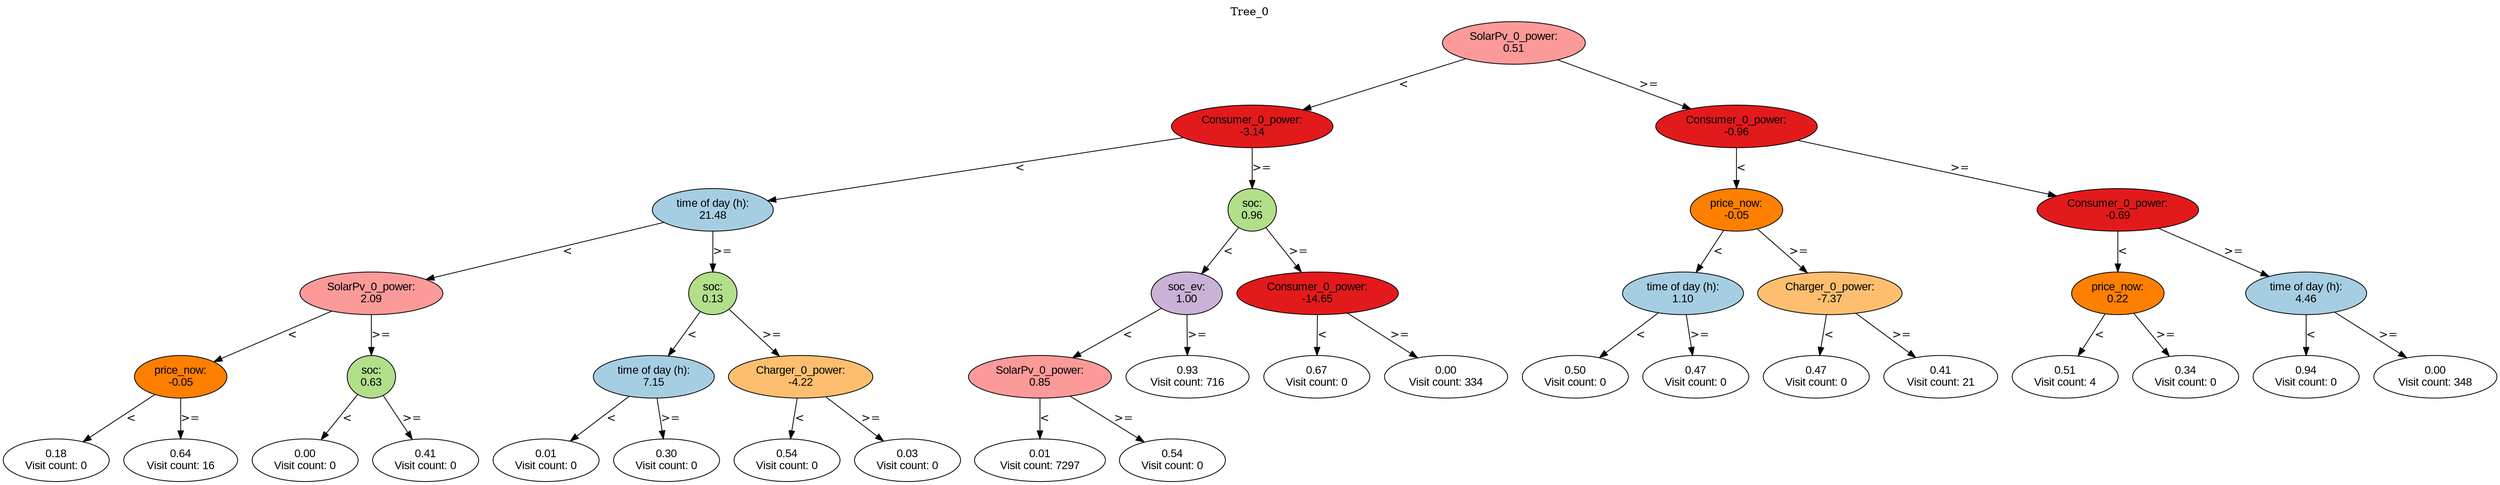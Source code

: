 digraph BST {
    node [fontname="Arial" style=filled colorscheme=paired12];
    0 [ label = "SolarPv_0_power:
0.51" fillcolor=5];
    1 [ label = "Consumer_0_power:
-3.14" fillcolor=6];
    2 [ label = "time of day (h):
21.48" fillcolor=1];
    3 [ label = "SolarPv_0_power:
2.09" fillcolor=5];
    4 [ label = "price_now:
-0.05" fillcolor=8];
    5 [ label = "0.18
Visit count: 0" fillcolor=white];
    6 [ label = "0.64
Visit count: 16" fillcolor=white];
    7 [ label = "soc:
0.63" fillcolor=3];
    8 [ label = "0.00
Visit count: 0" fillcolor=white];
    9 [ label = "0.41
Visit count: 0" fillcolor=white];
    10 [ label = "soc:
0.13" fillcolor=3];
    11 [ label = "time of day (h):
7.15" fillcolor=1];
    12 [ label = "0.01
Visit count: 0" fillcolor=white];
    13 [ label = "0.30
Visit count: 0" fillcolor=white];
    14 [ label = "Charger_0_power:
-4.22" fillcolor=7];
    15 [ label = "0.54
Visit count: 0" fillcolor=white];
    16 [ label = "0.03
Visit count: 0" fillcolor=white];
    17 [ label = "soc:
0.96" fillcolor=3];
    18 [ label = "soc_ev:
1.00" fillcolor=9];
    19 [ label = "SolarPv_0_power:
0.85" fillcolor=5];
    20 [ label = "0.01
Visit count: 7297" fillcolor=white];
    21 [ label = "0.54
Visit count: 0" fillcolor=white];
    22 [ label = "0.93
Visit count: 716" fillcolor=white];
    23 [ label = "Consumer_0_power:
-14.65" fillcolor=6];
    24 [ label = "0.67
Visit count: 0" fillcolor=white];
    25 [ label = "0.00
Visit count: 334" fillcolor=white];
    26 [ label = "Consumer_0_power:
-0.96" fillcolor=6];
    27 [ label = "price_now:
-0.05" fillcolor=8];
    28 [ label = "time of day (h):
1.10" fillcolor=1];
    29 [ label = "0.50
Visit count: 0" fillcolor=white];
    30 [ label = "0.47
Visit count: 0" fillcolor=white];
    31 [ label = "Charger_0_power:
-7.37" fillcolor=7];
    32 [ label = "0.47
Visit count: 0" fillcolor=white];
    33 [ label = "0.41
Visit count: 21" fillcolor=white];
    34 [ label = "Consumer_0_power:
-0.69" fillcolor=6];
    35 [ label = "price_now:
0.22" fillcolor=8];
    36 [ label = "0.51
Visit count: 4" fillcolor=white];
    37 [ label = "0.34
Visit count: 0" fillcolor=white];
    38 [ label = "time of day (h):
4.46" fillcolor=1];
    39 [ label = "0.94
Visit count: 0" fillcolor=white];
    40 [ label = "0.00
Visit count: 348" fillcolor=white];

    0  -> 1[ label = "<"];
    0  -> 26[ label = ">="];
    1  -> 2[ label = "<"];
    1  -> 17[ label = ">="];
    2  -> 3[ label = "<"];
    2  -> 10[ label = ">="];
    3  -> 4[ label = "<"];
    3  -> 7[ label = ">="];
    4  -> 5[ label = "<"];
    4  -> 6[ label = ">="];
    7  -> 8[ label = "<"];
    7  -> 9[ label = ">="];
    10  -> 11[ label = "<"];
    10  -> 14[ label = ">="];
    11  -> 12[ label = "<"];
    11  -> 13[ label = ">="];
    14  -> 15[ label = "<"];
    14  -> 16[ label = ">="];
    17  -> 18[ label = "<"];
    17  -> 23[ label = ">="];
    18  -> 19[ label = "<"];
    18  -> 22[ label = ">="];
    19  -> 20[ label = "<"];
    19  -> 21[ label = ">="];
    23  -> 24[ label = "<"];
    23  -> 25[ label = ">="];
    26  -> 27[ label = "<"];
    26  -> 34[ label = ">="];
    27  -> 28[ label = "<"];
    27  -> 31[ label = ">="];
    28  -> 29[ label = "<"];
    28  -> 30[ label = ">="];
    31  -> 32[ label = "<"];
    31  -> 33[ label = ">="];
    34  -> 35[ label = "<"];
    34  -> 38[ label = ">="];
    35  -> 36[ label = "<"];
    35  -> 37[ label = ">="];
    38  -> 39[ label = "<"];
    38  -> 40[ label = ">="];

    labelloc="t";
    label="Tree_0";
}